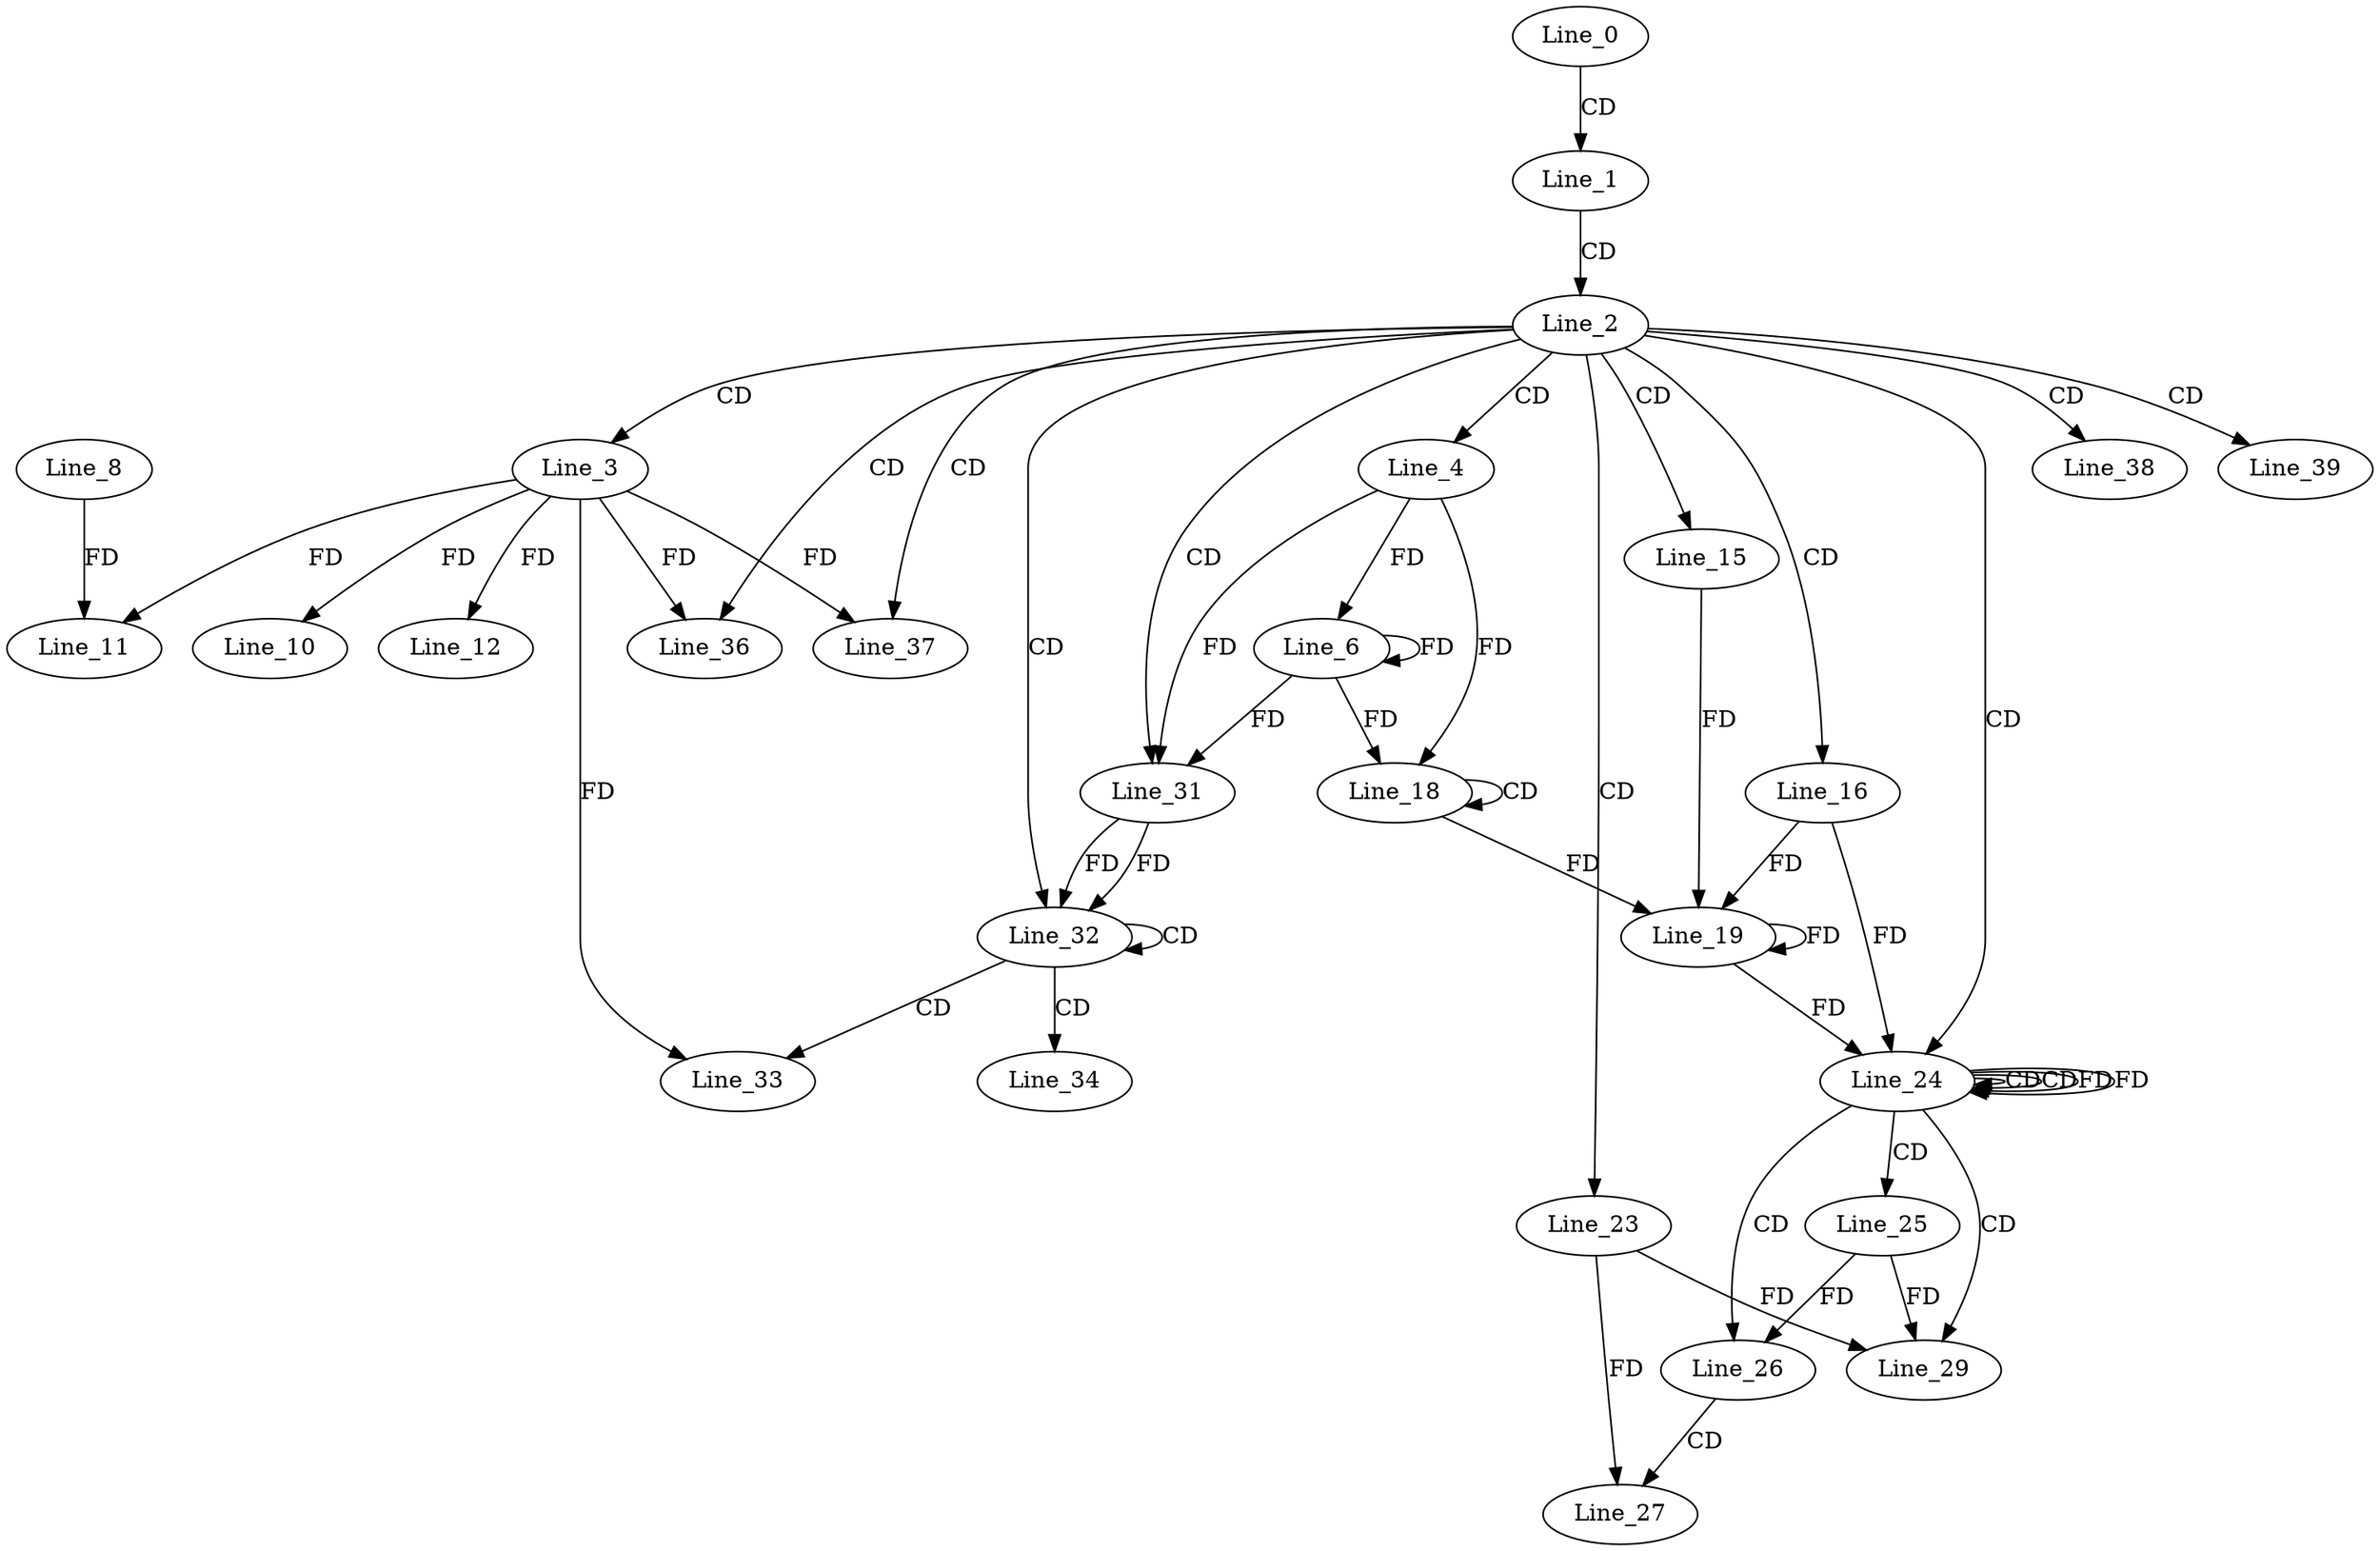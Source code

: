 digraph G {
  Line_0;
  Line_1;
  Line_2;
  Line_3;
  Line_4;
  Line_6;
  Line_10;
  Line_11;
  Line_8;
  Line_11;
  Line_12;
  Line_15;
  Line_16;
  Line_18;
  Line_18;
  Line_19;
  Line_19;
  Line_23;
  Line_24;
  Line_24;
  Line_24;
  Line_25;
  Line_26;
  Line_27;
  Line_29;
  Line_29;
  Line_31;
  Line_31;
  Line_31;
  Line_32;
  Line_32;
  Line_33;
  Line_34;
  Line_36;
  Line_37;
  Line_38;
  Line_39;
  Line_0 -> Line_1 [ label="CD" ];
  Line_1 -> Line_2 [ label="CD" ];
  Line_2 -> Line_3 [ label="CD" ];
  Line_2 -> Line_4 [ label="CD" ];
  Line_4 -> Line_6 [ label="FD" ];
  Line_6 -> Line_6 [ label="FD" ];
  Line_3 -> Line_10 [ label="FD" ];
  Line_3 -> Line_11 [ label="FD" ];
  Line_8 -> Line_11 [ label="FD" ];
  Line_3 -> Line_12 [ label="FD" ];
  Line_2 -> Line_15 [ label="CD" ];
  Line_2 -> Line_16 [ label="CD" ];
  Line_18 -> Line_18 [ label="CD" ];
  Line_4 -> Line_18 [ label="FD" ];
  Line_6 -> Line_18 [ label="FD" ];
  Line_16 -> Line_19 [ label="FD" ];
  Line_19 -> Line_19 [ label="FD" ];
  Line_18 -> Line_19 [ label="FD" ];
  Line_15 -> Line_19 [ label="FD" ];
  Line_2 -> Line_23 [ label="CD" ];
  Line_2 -> Line_24 [ label="CD" ];
  Line_24 -> Line_24 [ label="CD" ];
  Line_16 -> Line_24 [ label="FD" ];
  Line_19 -> Line_24 [ label="FD" ];
  Line_24 -> Line_24 [ label="CD" ];
  Line_24 -> Line_24 [ label="FD" ];
  Line_24 -> Line_25 [ label="CD" ];
  Line_24 -> Line_26 [ label="CD" ];
  Line_25 -> Line_26 [ label="FD" ];
  Line_26 -> Line_27 [ label="CD" ];
  Line_23 -> Line_27 [ label="FD" ];
  Line_24 -> Line_29 [ label="CD" ];
  Line_23 -> Line_29 [ label="FD" ];
  Line_25 -> Line_29 [ label="FD" ];
  Line_2 -> Line_31 [ label="CD" ];
  Line_4 -> Line_31 [ label="FD" ];
  Line_6 -> Line_31 [ label="FD" ];
  Line_2 -> Line_32 [ label="CD" ];
  Line_31 -> Line_32 [ label="FD" ];
  Line_32 -> Line_32 [ label="CD" ];
  Line_31 -> Line_32 [ label="FD" ];
  Line_32 -> Line_33 [ label="CD" ];
  Line_3 -> Line_33 [ label="FD" ];
  Line_32 -> Line_34 [ label="CD" ];
  Line_2 -> Line_36 [ label="CD" ];
  Line_3 -> Line_36 [ label="FD" ];
  Line_2 -> Line_37 [ label="CD" ];
  Line_3 -> Line_37 [ label="FD" ];
  Line_2 -> Line_38 [ label="CD" ];
  Line_2 -> Line_39 [ label="CD" ];
  Line_24 -> Line_24 [ label="FD" ];
}
